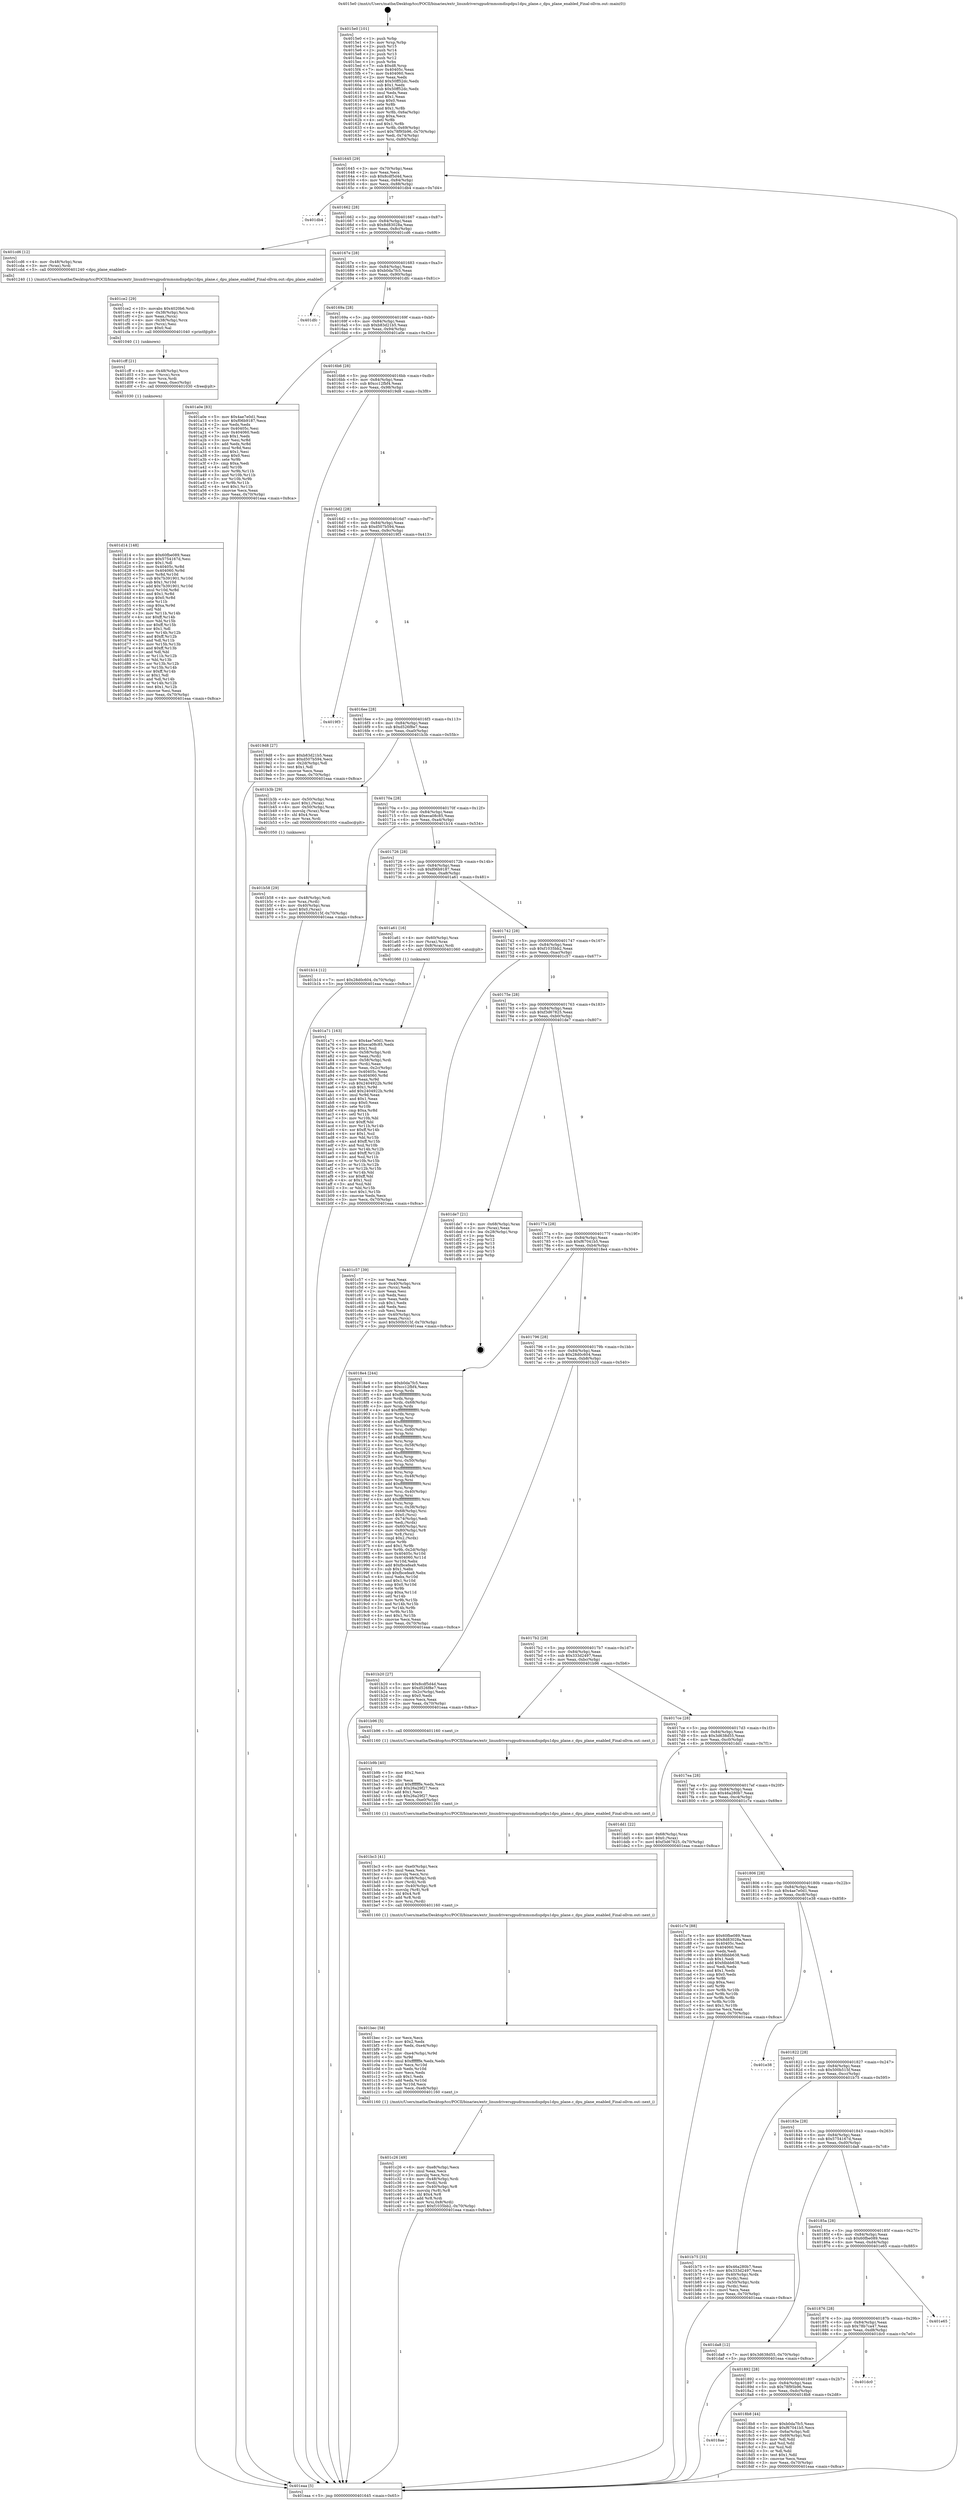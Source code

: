 digraph "0x4015e0" {
  label = "0x4015e0 (/mnt/c/Users/mathe/Desktop/tcc/POCII/binaries/extr_linuxdriversgpudrmmsmdispdpu1dpu_plane.c_dpu_plane_enabled_Final-ollvm.out::main(0))"
  labelloc = "t"
  node[shape=record]

  Entry [label="",width=0.3,height=0.3,shape=circle,fillcolor=black,style=filled]
  "0x401645" [label="{
     0x401645 [29]\l
     | [instrs]\l
     &nbsp;&nbsp;0x401645 \<+3\>: mov -0x70(%rbp),%eax\l
     &nbsp;&nbsp;0x401648 \<+2\>: mov %eax,%ecx\l
     &nbsp;&nbsp;0x40164a \<+6\>: sub $0x8cdf5d4d,%ecx\l
     &nbsp;&nbsp;0x401650 \<+6\>: mov %eax,-0x84(%rbp)\l
     &nbsp;&nbsp;0x401656 \<+6\>: mov %ecx,-0x88(%rbp)\l
     &nbsp;&nbsp;0x40165c \<+6\>: je 0000000000401db4 \<main+0x7d4\>\l
  }"]
  "0x401db4" [label="{
     0x401db4\l
  }", style=dashed]
  "0x401662" [label="{
     0x401662 [28]\l
     | [instrs]\l
     &nbsp;&nbsp;0x401662 \<+5\>: jmp 0000000000401667 \<main+0x87\>\l
     &nbsp;&nbsp;0x401667 \<+6\>: mov -0x84(%rbp),%eax\l
     &nbsp;&nbsp;0x40166d \<+5\>: sub $0x8d83028a,%eax\l
     &nbsp;&nbsp;0x401672 \<+6\>: mov %eax,-0x8c(%rbp)\l
     &nbsp;&nbsp;0x401678 \<+6\>: je 0000000000401cd6 \<main+0x6f6\>\l
  }"]
  Exit [label="",width=0.3,height=0.3,shape=circle,fillcolor=black,style=filled,peripheries=2]
  "0x401cd6" [label="{
     0x401cd6 [12]\l
     | [instrs]\l
     &nbsp;&nbsp;0x401cd6 \<+4\>: mov -0x48(%rbp),%rax\l
     &nbsp;&nbsp;0x401cda \<+3\>: mov (%rax),%rdi\l
     &nbsp;&nbsp;0x401cdd \<+5\>: call 0000000000401240 \<dpu_plane_enabled\>\l
     | [calls]\l
     &nbsp;&nbsp;0x401240 \{1\} (/mnt/c/Users/mathe/Desktop/tcc/POCII/binaries/extr_linuxdriversgpudrmmsmdispdpu1dpu_plane.c_dpu_plane_enabled_Final-ollvm.out::dpu_plane_enabled)\l
  }"]
  "0x40167e" [label="{
     0x40167e [28]\l
     | [instrs]\l
     &nbsp;&nbsp;0x40167e \<+5\>: jmp 0000000000401683 \<main+0xa3\>\l
     &nbsp;&nbsp;0x401683 \<+6\>: mov -0x84(%rbp),%eax\l
     &nbsp;&nbsp;0x401689 \<+5\>: sub $0xb0da7fc5,%eax\l
     &nbsp;&nbsp;0x40168e \<+6\>: mov %eax,-0x90(%rbp)\l
     &nbsp;&nbsp;0x401694 \<+6\>: je 0000000000401dfc \<main+0x81c\>\l
  }"]
  "0x401d14" [label="{
     0x401d14 [148]\l
     | [instrs]\l
     &nbsp;&nbsp;0x401d14 \<+5\>: mov $0x60fbe089,%eax\l
     &nbsp;&nbsp;0x401d19 \<+5\>: mov $0x5754167d,%esi\l
     &nbsp;&nbsp;0x401d1e \<+2\>: mov $0x1,%dl\l
     &nbsp;&nbsp;0x401d20 \<+8\>: mov 0x40405c,%r8d\l
     &nbsp;&nbsp;0x401d28 \<+8\>: mov 0x404060,%r9d\l
     &nbsp;&nbsp;0x401d30 \<+3\>: mov %r8d,%r10d\l
     &nbsp;&nbsp;0x401d33 \<+7\>: sub $0x7b391901,%r10d\l
     &nbsp;&nbsp;0x401d3a \<+4\>: sub $0x1,%r10d\l
     &nbsp;&nbsp;0x401d3e \<+7\>: add $0x7b391901,%r10d\l
     &nbsp;&nbsp;0x401d45 \<+4\>: imul %r10d,%r8d\l
     &nbsp;&nbsp;0x401d49 \<+4\>: and $0x1,%r8d\l
     &nbsp;&nbsp;0x401d4d \<+4\>: cmp $0x0,%r8d\l
     &nbsp;&nbsp;0x401d51 \<+4\>: sete %r11b\l
     &nbsp;&nbsp;0x401d55 \<+4\>: cmp $0xa,%r9d\l
     &nbsp;&nbsp;0x401d59 \<+3\>: setl %bl\l
     &nbsp;&nbsp;0x401d5c \<+3\>: mov %r11b,%r14b\l
     &nbsp;&nbsp;0x401d5f \<+4\>: xor $0xff,%r14b\l
     &nbsp;&nbsp;0x401d63 \<+3\>: mov %bl,%r15b\l
     &nbsp;&nbsp;0x401d66 \<+4\>: xor $0xff,%r15b\l
     &nbsp;&nbsp;0x401d6a \<+3\>: xor $0x1,%dl\l
     &nbsp;&nbsp;0x401d6d \<+3\>: mov %r14b,%r12b\l
     &nbsp;&nbsp;0x401d70 \<+4\>: and $0xff,%r12b\l
     &nbsp;&nbsp;0x401d74 \<+3\>: and %dl,%r11b\l
     &nbsp;&nbsp;0x401d77 \<+3\>: mov %r15b,%r13b\l
     &nbsp;&nbsp;0x401d7a \<+4\>: and $0xff,%r13b\l
     &nbsp;&nbsp;0x401d7e \<+2\>: and %dl,%bl\l
     &nbsp;&nbsp;0x401d80 \<+3\>: or %r11b,%r12b\l
     &nbsp;&nbsp;0x401d83 \<+3\>: or %bl,%r13b\l
     &nbsp;&nbsp;0x401d86 \<+3\>: xor %r13b,%r12b\l
     &nbsp;&nbsp;0x401d89 \<+3\>: or %r15b,%r14b\l
     &nbsp;&nbsp;0x401d8c \<+4\>: xor $0xff,%r14b\l
     &nbsp;&nbsp;0x401d90 \<+3\>: or $0x1,%dl\l
     &nbsp;&nbsp;0x401d93 \<+3\>: and %dl,%r14b\l
     &nbsp;&nbsp;0x401d96 \<+3\>: or %r14b,%r12b\l
     &nbsp;&nbsp;0x401d99 \<+4\>: test $0x1,%r12b\l
     &nbsp;&nbsp;0x401d9d \<+3\>: cmovne %esi,%eax\l
     &nbsp;&nbsp;0x401da0 \<+3\>: mov %eax,-0x70(%rbp)\l
     &nbsp;&nbsp;0x401da3 \<+5\>: jmp 0000000000401eaa \<main+0x8ca\>\l
  }"]
  "0x401dfc" [label="{
     0x401dfc\l
  }", style=dashed]
  "0x40169a" [label="{
     0x40169a [28]\l
     | [instrs]\l
     &nbsp;&nbsp;0x40169a \<+5\>: jmp 000000000040169f \<main+0xbf\>\l
     &nbsp;&nbsp;0x40169f \<+6\>: mov -0x84(%rbp),%eax\l
     &nbsp;&nbsp;0x4016a5 \<+5\>: sub $0xb83d21b5,%eax\l
     &nbsp;&nbsp;0x4016aa \<+6\>: mov %eax,-0x94(%rbp)\l
     &nbsp;&nbsp;0x4016b0 \<+6\>: je 0000000000401a0e \<main+0x42e\>\l
  }"]
  "0x401cff" [label="{
     0x401cff [21]\l
     | [instrs]\l
     &nbsp;&nbsp;0x401cff \<+4\>: mov -0x48(%rbp),%rcx\l
     &nbsp;&nbsp;0x401d03 \<+3\>: mov (%rcx),%rcx\l
     &nbsp;&nbsp;0x401d06 \<+3\>: mov %rcx,%rdi\l
     &nbsp;&nbsp;0x401d09 \<+6\>: mov %eax,-0xec(%rbp)\l
     &nbsp;&nbsp;0x401d0f \<+5\>: call 0000000000401030 \<free@plt\>\l
     | [calls]\l
     &nbsp;&nbsp;0x401030 \{1\} (unknown)\l
  }"]
  "0x401a0e" [label="{
     0x401a0e [83]\l
     | [instrs]\l
     &nbsp;&nbsp;0x401a0e \<+5\>: mov $0x4ae7e0d1,%eax\l
     &nbsp;&nbsp;0x401a13 \<+5\>: mov $0xf06b9187,%ecx\l
     &nbsp;&nbsp;0x401a18 \<+2\>: xor %edx,%edx\l
     &nbsp;&nbsp;0x401a1a \<+7\>: mov 0x40405c,%esi\l
     &nbsp;&nbsp;0x401a21 \<+7\>: mov 0x404060,%edi\l
     &nbsp;&nbsp;0x401a28 \<+3\>: sub $0x1,%edx\l
     &nbsp;&nbsp;0x401a2b \<+3\>: mov %esi,%r8d\l
     &nbsp;&nbsp;0x401a2e \<+3\>: add %edx,%r8d\l
     &nbsp;&nbsp;0x401a31 \<+4\>: imul %r8d,%esi\l
     &nbsp;&nbsp;0x401a35 \<+3\>: and $0x1,%esi\l
     &nbsp;&nbsp;0x401a38 \<+3\>: cmp $0x0,%esi\l
     &nbsp;&nbsp;0x401a3b \<+4\>: sete %r9b\l
     &nbsp;&nbsp;0x401a3f \<+3\>: cmp $0xa,%edi\l
     &nbsp;&nbsp;0x401a42 \<+4\>: setl %r10b\l
     &nbsp;&nbsp;0x401a46 \<+3\>: mov %r9b,%r11b\l
     &nbsp;&nbsp;0x401a49 \<+3\>: and %r10b,%r11b\l
     &nbsp;&nbsp;0x401a4c \<+3\>: xor %r10b,%r9b\l
     &nbsp;&nbsp;0x401a4f \<+3\>: or %r9b,%r11b\l
     &nbsp;&nbsp;0x401a52 \<+4\>: test $0x1,%r11b\l
     &nbsp;&nbsp;0x401a56 \<+3\>: cmovne %ecx,%eax\l
     &nbsp;&nbsp;0x401a59 \<+3\>: mov %eax,-0x70(%rbp)\l
     &nbsp;&nbsp;0x401a5c \<+5\>: jmp 0000000000401eaa \<main+0x8ca\>\l
  }"]
  "0x4016b6" [label="{
     0x4016b6 [28]\l
     | [instrs]\l
     &nbsp;&nbsp;0x4016b6 \<+5\>: jmp 00000000004016bb \<main+0xdb\>\l
     &nbsp;&nbsp;0x4016bb \<+6\>: mov -0x84(%rbp),%eax\l
     &nbsp;&nbsp;0x4016c1 \<+5\>: sub $0xcc12fbf4,%eax\l
     &nbsp;&nbsp;0x4016c6 \<+6\>: mov %eax,-0x98(%rbp)\l
     &nbsp;&nbsp;0x4016cc \<+6\>: je 00000000004019d8 \<main+0x3f8\>\l
  }"]
  "0x401ce2" [label="{
     0x401ce2 [29]\l
     | [instrs]\l
     &nbsp;&nbsp;0x401ce2 \<+10\>: movabs $0x4020b6,%rdi\l
     &nbsp;&nbsp;0x401cec \<+4\>: mov -0x38(%rbp),%rcx\l
     &nbsp;&nbsp;0x401cf0 \<+2\>: mov %eax,(%rcx)\l
     &nbsp;&nbsp;0x401cf2 \<+4\>: mov -0x38(%rbp),%rcx\l
     &nbsp;&nbsp;0x401cf6 \<+2\>: mov (%rcx),%esi\l
     &nbsp;&nbsp;0x401cf8 \<+2\>: mov $0x0,%al\l
     &nbsp;&nbsp;0x401cfa \<+5\>: call 0000000000401040 \<printf@plt\>\l
     | [calls]\l
     &nbsp;&nbsp;0x401040 \{1\} (unknown)\l
  }"]
  "0x4019d8" [label="{
     0x4019d8 [27]\l
     | [instrs]\l
     &nbsp;&nbsp;0x4019d8 \<+5\>: mov $0xb83d21b5,%eax\l
     &nbsp;&nbsp;0x4019dd \<+5\>: mov $0xd507b594,%ecx\l
     &nbsp;&nbsp;0x4019e2 \<+3\>: mov -0x2d(%rbp),%dl\l
     &nbsp;&nbsp;0x4019e5 \<+3\>: test $0x1,%dl\l
     &nbsp;&nbsp;0x4019e8 \<+3\>: cmovne %ecx,%eax\l
     &nbsp;&nbsp;0x4019eb \<+3\>: mov %eax,-0x70(%rbp)\l
     &nbsp;&nbsp;0x4019ee \<+5\>: jmp 0000000000401eaa \<main+0x8ca\>\l
  }"]
  "0x4016d2" [label="{
     0x4016d2 [28]\l
     | [instrs]\l
     &nbsp;&nbsp;0x4016d2 \<+5\>: jmp 00000000004016d7 \<main+0xf7\>\l
     &nbsp;&nbsp;0x4016d7 \<+6\>: mov -0x84(%rbp),%eax\l
     &nbsp;&nbsp;0x4016dd \<+5\>: sub $0xd507b594,%eax\l
     &nbsp;&nbsp;0x4016e2 \<+6\>: mov %eax,-0x9c(%rbp)\l
     &nbsp;&nbsp;0x4016e8 \<+6\>: je 00000000004019f3 \<main+0x413\>\l
  }"]
  "0x401c26" [label="{
     0x401c26 [49]\l
     | [instrs]\l
     &nbsp;&nbsp;0x401c26 \<+6\>: mov -0xe8(%rbp),%ecx\l
     &nbsp;&nbsp;0x401c2c \<+3\>: imul %eax,%ecx\l
     &nbsp;&nbsp;0x401c2f \<+3\>: movslq %ecx,%rsi\l
     &nbsp;&nbsp;0x401c32 \<+4\>: mov -0x48(%rbp),%rdi\l
     &nbsp;&nbsp;0x401c36 \<+3\>: mov (%rdi),%rdi\l
     &nbsp;&nbsp;0x401c39 \<+4\>: mov -0x40(%rbp),%r8\l
     &nbsp;&nbsp;0x401c3d \<+3\>: movslq (%r8),%r8\l
     &nbsp;&nbsp;0x401c40 \<+4\>: shl $0x4,%r8\l
     &nbsp;&nbsp;0x401c44 \<+3\>: add %r8,%rdi\l
     &nbsp;&nbsp;0x401c47 \<+4\>: mov %rsi,0x8(%rdi)\l
     &nbsp;&nbsp;0x401c4b \<+7\>: movl $0xf1035bb2,-0x70(%rbp)\l
     &nbsp;&nbsp;0x401c52 \<+5\>: jmp 0000000000401eaa \<main+0x8ca\>\l
  }"]
  "0x4019f3" [label="{
     0x4019f3\l
  }", style=dashed]
  "0x4016ee" [label="{
     0x4016ee [28]\l
     | [instrs]\l
     &nbsp;&nbsp;0x4016ee \<+5\>: jmp 00000000004016f3 \<main+0x113\>\l
     &nbsp;&nbsp;0x4016f3 \<+6\>: mov -0x84(%rbp),%eax\l
     &nbsp;&nbsp;0x4016f9 \<+5\>: sub $0xd526f8e7,%eax\l
     &nbsp;&nbsp;0x4016fe \<+6\>: mov %eax,-0xa0(%rbp)\l
     &nbsp;&nbsp;0x401704 \<+6\>: je 0000000000401b3b \<main+0x55b\>\l
  }"]
  "0x401bec" [label="{
     0x401bec [58]\l
     | [instrs]\l
     &nbsp;&nbsp;0x401bec \<+2\>: xor %ecx,%ecx\l
     &nbsp;&nbsp;0x401bee \<+5\>: mov $0x2,%edx\l
     &nbsp;&nbsp;0x401bf3 \<+6\>: mov %edx,-0xe4(%rbp)\l
     &nbsp;&nbsp;0x401bf9 \<+1\>: cltd\l
     &nbsp;&nbsp;0x401bfa \<+7\>: mov -0xe4(%rbp),%r9d\l
     &nbsp;&nbsp;0x401c01 \<+3\>: idiv %r9d\l
     &nbsp;&nbsp;0x401c04 \<+6\>: imul $0xfffffffe,%edx,%edx\l
     &nbsp;&nbsp;0x401c0a \<+3\>: mov %ecx,%r10d\l
     &nbsp;&nbsp;0x401c0d \<+3\>: sub %edx,%r10d\l
     &nbsp;&nbsp;0x401c10 \<+2\>: mov %ecx,%edx\l
     &nbsp;&nbsp;0x401c12 \<+3\>: sub $0x1,%edx\l
     &nbsp;&nbsp;0x401c15 \<+3\>: add %edx,%r10d\l
     &nbsp;&nbsp;0x401c18 \<+3\>: sub %r10d,%ecx\l
     &nbsp;&nbsp;0x401c1b \<+6\>: mov %ecx,-0xe8(%rbp)\l
     &nbsp;&nbsp;0x401c21 \<+5\>: call 0000000000401160 \<next_i\>\l
     | [calls]\l
     &nbsp;&nbsp;0x401160 \{1\} (/mnt/c/Users/mathe/Desktop/tcc/POCII/binaries/extr_linuxdriversgpudrmmsmdispdpu1dpu_plane.c_dpu_plane_enabled_Final-ollvm.out::next_i)\l
  }"]
  "0x401b3b" [label="{
     0x401b3b [29]\l
     | [instrs]\l
     &nbsp;&nbsp;0x401b3b \<+4\>: mov -0x50(%rbp),%rax\l
     &nbsp;&nbsp;0x401b3f \<+6\>: movl $0x1,(%rax)\l
     &nbsp;&nbsp;0x401b45 \<+4\>: mov -0x50(%rbp),%rax\l
     &nbsp;&nbsp;0x401b49 \<+3\>: movslq (%rax),%rax\l
     &nbsp;&nbsp;0x401b4c \<+4\>: shl $0x4,%rax\l
     &nbsp;&nbsp;0x401b50 \<+3\>: mov %rax,%rdi\l
     &nbsp;&nbsp;0x401b53 \<+5\>: call 0000000000401050 \<malloc@plt\>\l
     | [calls]\l
     &nbsp;&nbsp;0x401050 \{1\} (unknown)\l
  }"]
  "0x40170a" [label="{
     0x40170a [28]\l
     | [instrs]\l
     &nbsp;&nbsp;0x40170a \<+5\>: jmp 000000000040170f \<main+0x12f\>\l
     &nbsp;&nbsp;0x40170f \<+6\>: mov -0x84(%rbp),%eax\l
     &nbsp;&nbsp;0x401715 \<+5\>: sub $0xeca08c85,%eax\l
     &nbsp;&nbsp;0x40171a \<+6\>: mov %eax,-0xa4(%rbp)\l
     &nbsp;&nbsp;0x401720 \<+6\>: je 0000000000401b14 \<main+0x534\>\l
  }"]
  "0x401bc3" [label="{
     0x401bc3 [41]\l
     | [instrs]\l
     &nbsp;&nbsp;0x401bc3 \<+6\>: mov -0xe0(%rbp),%ecx\l
     &nbsp;&nbsp;0x401bc9 \<+3\>: imul %eax,%ecx\l
     &nbsp;&nbsp;0x401bcc \<+3\>: movslq %ecx,%rsi\l
     &nbsp;&nbsp;0x401bcf \<+4\>: mov -0x48(%rbp),%rdi\l
     &nbsp;&nbsp;0x401bd3 \<+3\>: mov (%rdi),%rdi\l
     &nbsp;&nbsp;0x401bd6 \<+4\>: mov -0x40(%rbp),%r8\l
     &nbsp;&nbsp;0x401bda \<+3\>: movslq (%r8),%r8\l
     &nbsp;&nbsp;0x401bdd \<+4\>: shl $0x4,%r8\l
     &nbsp;&nbsp;0x401be1 \<+3\>: add %r8,%rdi\l
     &nbsp;&nbsp;0x401be4 \<+3\>: mov %rsi,(%rdi)\l
     &nbsp;&nbsp;0x401be7 \<+5\>: call 0000000000401160 \<next_i\>\l
     | [calls]\l
     &nbsp;&nbsp;0x401160 \{1\} (/mnt/c/Users/mathe/Desktop/tcc/POCII/binaries/extr_linuxdriversgpudrmmsmdispdpu1dpu_plane.c_dpu_plane_enabled_Final-ollvm.out::next_i)\l
  }"]
  "0x401b14" [label="{
     0x401b14 [12]\l
     | [instrs]\l
     &nbsp;&nbsp;0x401b14 \<+7\>: movl $0x28d0c604,-0x70(%rbp)\l
     &nbsp;&nbsp;0x401b1b \<+5\>: jmp 0000000000401eaa \<main+0x8ca\>\l
  }"]
  "0x401726" [label="{
     0x401726 [28]\l
     | [instrs]\l
     &nbsp;&nbsp;0x401726 \<+5\>: jmp 000000000040172b \<main+0x14b\>\l
     &nbsp;&nbsp;0x40172b \<+6\>: mov -0x84(%rbp),%eax\l
     &nbsp;&nbsp;0x401731 \<+5\>: sub $0xf06b9187,%eax\l
     &nbsp;&nbsp;0x401736 \<+6\>: mov %eax,-0xa8(%rbp)\l
     &nbsp;&nbsp;0x40173c \<+6\>: je 0000000000401a61 \<main+0x481\>\l
  }"]
  "0x401b9b" [label="{
     0x401b9b [40]\l
     | [instrs]\l
     &nbsp;&nbsp;0x401b9b \<+5\>: mov $0x2,%ecx\l
     &nbsp;&nbsp;0x401ba0 \<+1\>: cltd\l
     &nbsp;&nbsp;0x401ba1 \<+2\>: idiv %ecx\l
     &nbsp;&nbsp;0x401ba3 \<+6\>: imul $0xfffffffe,%edx,%ecx\l
     &nbsp;&nbsp;0x401ba9 \<+6\>: add $0x26a29f27,%ecx\l
     &nbsp;&nbsp;0x401baf \<+3\>: add $0x1,%ecx\l
     &nbsp;&nbsp;0x401bb2 \<+6\>: sub $0x26a29f27,%ecx\l
     &nbsp;&nbsp;0x401bb8 \<+6\>: mov %ecx,-0xe0(%rbp)\l
     &nbsp;&nbsp;0x401bbe \<+5\>: call 0000000000401160 \<next_i\>\l
     | [calls]\l
     &nbsp;&nbsp;0x401160 \{1\} (/mnt/c/Users/mathe/Desktop/tcc/POCII/binaries/extr_linuxdriversgpudrmmsmdispdpu1dpu_plane.c_dpu_plane_enabled_Final-ollvm.out::next_i)\l
  }"]
  "0x401a61" [label="{
     0x401a61 [16]\l
     | [instrs]\l
     &nbsp;&nbsp;0x401a61 \<+4\>: mov -0x60(%rbp),%rax\l
     &nbsp;&nbsp;0x401a65 \<+3\>: mov (%rax),%rax\l
     &nbsp;&nbsp;0x401a68 \<+4\>: mov 0x8(%rax),%rdi\l
     &nbsp;&nbsp;0x401a6c \<+5\>: call 0000000000401060 \<atoi@plt\>\l
     | [calls]\l
     &nbsp;&nbsp;0x401060 \{1\} (unknown)\l
  }"]
  "0x401742" [label="{
     0x401742 [28]\l
     | [instrs]\l
     &nbsp;&nbsp;0x401742 \<+5\>: jmp 0000000000401747 \<main+0x167\>\l
     &nbsp;&nbsp;0x401747 \<+6\>: mov -0x84(%rbp),%eax\l
     &nbsp;&nbsp;0x40174d \<+5\>: sub $0xf1035bb2,%eax\l
     &nbsp;&nbsp;0x401752 \<+6\>: mov %eax,-0xac(%rbp)\l
     &nbsp;&nbsp;0x401758 \<+6\>: je 0000000000401c57 \<main+0x677\>\l
  }"]
  "0x401b58" [label="{
     0x401b58 [29]\l
     | [instrs]\l
     &nbsp;&nbsp;0x401b58 \<+4\>: mov -0x48(%rbp),%rdi\l
     &nbsp;&nbsp;0x401b5c \<+3\>: mov %rax,(%rdi)\l
     &nbsp;&nbsp;0x401b5f \<+4\>: mov -0x40(%rbp),%rax\l
     &nbsp;&nbsp;0x401b63 \<+6\>: movl $0x0,(%rax)\l
     &nbsp;&nbsp;0x401b69 \<+7\>: movl $0x500b515f,-0x70(%rbp)\l
     &nbsp;&nbsp;0x401b70 \<+5\>: jmp 0000000000401eaa \<main+0x8ca\>\l
  }"]
  "0x401c57" [label="{
     0x401c57 [39]\l
     | [instrs]\l
     &nbsp;&nbsp;0x401c57 \<+2\>: xor %eax,%eax\l
     &nbsp;&nbsp;0x401c59 \<+4\>: mov -0x40(%rbp),%rcx\l
     &nbsp;&nbsp;0x401c5d \<+2\>: mov (%rcx),%edx\l
     &nbsp;&nbsp;0x401c5f \<+2\>: mov %eax,%esi\l
     &nbsp;&nbsp;0x401c61 \<+2\>: sub %edx,%esi\l
     &nbsp;&nbsp;0x401c63 \<+2\>: mov %eax,%edx\l
     &nbsp;&nbsp;0x401c65 \<+3\>: sub $0x1,%edx\l
     &nbsp;&nbsp;0x401c68 \<+2\>: add %edx,%esi\l
     &nbsp;&nbsp;0x401c6a \<+2\>: sub %esi,%eax\l
     &nbsp;&nbsp;0x401c6c \<+4\>: mov -0x40(%rbp),%rcx\l
     &nbsp;&nbsp;0x401c70 \<+2\>: mov %eax,(%rcx)\l
     &nbsp;&nbsp;0x401c72 \<+7\>: movl $0x500b515f,-0x70(%rbp)\l
     &nbsp;&nbsp;0x401c79 \<+5\>: jmp 0000000000401eaa \<main+0x8ca\>\l
  }"]
  "0x40175e" [label="{
     0x40175e [28]\l
     | [instrs]\l
     &nbsp;&nbsp;0x40175e \<+5\>: jmp 0000000000401763 \<main+0x183\>\l
     &nbsp;&nbsp;0x401763 \<+6\>: mov -0x84(%rbp),%eax\l
     &nbsp;&nbsp;0x401769 \<+5\>: sub $0xf3d67825,%eax\l
     &nbsp;&nbsp;0x40176e \<+6\>: mov %eax,-0xb0(%rbp)\l
     &nbsp;&nbsp;0x401774 \<+6\>: je 0000000000401de7 \<main+0x807\>\l
  }"]
  "0x401a71" [label="{
     0x401a71 [163]\l
     | [instrs]\l
     &nbsp;&nbsp;0x401a71 \<+5\>: mov $0x4ae7e0d1,%ecx\l
     &nbsp;&nbsp;0x401a76 \<+5\>: mov $0xeca08c85,%edx\l
     &nbsp;&nbsp;0x401a7b \<+3\>: mov $0x1,%sil\l
     &nbsp;&nbsp;0x401a7e \<+4\>: mov -0x58(%rbp),%rdi\l
     &nbsp;&nbsp;0x401a82 \<+2\>: mov %eax,(%rdi)\l
     &nbsp;&nbsp;0x401a84 \<+4\>: mov -0x58(%rbp),%rdi\l
     &nbsp;&nbsp;0x401a88 \<+2\>: mov (%rdi),%eax\l
     &nbsp;&nbsp;0x401a8a \<+3\>: mov %eax,-0x2c(%rbp)\l
     &nbsp;&nbsp;0x401a8d \<+7\>: mov 0x40405c,%eax\l
     &nbsp;&nbsp;0x401a94 \<+8\>: mov 0x404060,%r8d\l
     &nbsp;&nbsp;0x401a9c \<+3\>: mov %eax,%r9d\l
     &nbsp;&nbsp;0x401a9f \<+7\>: sub $0x2404922b,%r9d\l
     &nbsp;&nbsp;0x401aa6 \<+4\>: sub $0x1,%r9d\l
     &nbsp;&nbsp;0x401aaa \<+7\>: add $0x2404922b,%r9d\l
     &nbsp;&nbsp;0x401ab1 \<+4\>: imul %r9d,%eax\l
     &nbsp;&nbsp;0x401ab5 \<+3\>: and $0x1,%eax\l
     &nbsp;&nbsp;0x401ab8 \<+3\>: cmp $0x0,%eax\l
     &nbsp;&nbsp;0x401abb \<+4\>: sete %r10b\l
     &nbsp;&nbsp;0x401abf \<+4\>: cmp $0xa,%r8d\l
     &nbsp;&nbsp;0x401ac3 \<+4\>: setl %r11b\l
     &nbsp;&nbsp;0x401ac7 \<+3\>: mov %r10b,%bl\l
     &nbsp;&nbsp;0x401aca \<+3\>: xor $0xff,%bl\l
     &nbsp;&nbsp;0x401acd \<+3\>: mov %r11b,%r14b\l
     &nbsp;&nbsp;0x401ad0 \<+4\>: xor $0xff,%r14b\l
     &nbsp;&nbsp;0x401ad4 \<+4\>: xor $0x1,%sil\l
     &nbsp;&nbsp;0x401ad8 \<+3\>: mov %bl,%r15b\l
     &nbsp;&nbsp;0x401adb \<+4\>: and $0xff,%r15b\l
     &nbsp;&nbsp;0x401adf \<+3\>: and %sil,%r10b\l
     &nbsp;&nbsp;0x401ae2 \<+3\>: mov %r14b,%r12b\l
     &nbsp;&nbsp;0x401ae5 \<+4\>: and $0xff,%r12b\l
     &nbsp;&nbsp;0x401ae9 \<+3\>: and %sil,%r11b\l
     &nbsp;&nbsp;0x401aec \<+3\>: or %r10b,%r15b\l
     &nbsp;&nbsp;0x401aef \<+3\>: or %r11b,%r12b\l
     &nbsp;&nbsp;0x401af2 \<+3\>: xor %r12b,%r15b\l
     &nbsp;&nbsp;0x401af5 \<+3\>: or %r14b,%bl\l
     &nbsp;&nbsp;0x401af8 \<+3\>: xor $0xff,%bl\l
     &nbsp;&nbsp;0x401afb \<+4\>: or $0x1,%sil\l
     &nbsp;&nbsp;0x401aff \<+3\>: and %sil,%bl\l
     &nbsp;&nbsp;0x401b02 \<+3\>: or %bl,%r15b\l
     &nbsp;&nbsp;0x401b05 \<+4\>: test $0x1,%r15b\l
     &nbsp;&nbsp;0x401b09 \<+3\>: cmovne %edx,%ecx\l
     &nbsp;&nbsp;0x401b0c \<+3\>: mov %ecx,-0x70(%rbp)\l
     &nbsp;&nbsp;0x401b0f \<+5\>: jmp 0000000000401eaa \<main+0x8ca\>\l
  }"]
  "0x401de7" [label="{
     0x401de7 [21]\l
     | [instrs]\l
     &nbsp;&nbsp;0x401de7 \<+4\>: mov -0x68(%rbp),%rax\l
     &nbsp;&nbsp;0x401deb \<+2\>: mov (%rax),%eax\l
     &nbsp;&nbsp;0x401ded \<+4\>: lea -0x28(%rbp),%rsp\l
     &nbsp;&nbsp;0x401df1 \<+1\>: pop %rbx\l
     &nbsp;&nbsp;0x401df2 \<+2\>: pop %r12\l
     &nbsp;&nbsp;0x401df4 \<+2\>: pop %r13\l
     &nbsp;&nbsp;0x401df6 \<+2\>: pop %r14\l
     &nbsp;&nbsp;0x401df8 \<+2\>: pop %r15\l
     &nbsp;&nbsp;0x401dfa \<+1\>: pop %rbp\l
     &nbsp;&nbsp;0x401dfb \<+1\>: ret\l
  }"]
  "0x40177a" [label="{
     0x40177a [28]\l
     | [instrs]\l
     &nbsp;&nbsp;0x40177a \<+5\>: jmp 000000000040177f \<main+0x19f\>\l
     &nbsp;&nbsp;0x40177f \<+6\>: mov -0x84(%rbp),%eax\l
     &nbsp;&nbsp;0x401785 \<+5\>: sub $0xf67041b5,%eax\l
     &nbsp;&nbsp;0x40178a \<+6\>: mov %eax,-0xb4(%rbp)\l
     &nbsp;&nbsp;0x401790 \<+6\>: je 00000000004018e4 \<main+0x304\>\l
  }"]
  "0x4015e0" [label="{
     0x4015e0 [101]\l
     | [instrs]\l
     &nbsp;&nbsp;0x4015e0 \<+1\>: push %rbp\l
     &nbsp;&nbsp;0x4015e1 \<+3\>: mov %rsp,%rbp\l
     &nbsp;&nbsp;0x4015e4 \<+2\>: push %r15\l
     &nbsp;&nbsp;0x4015e6 \<+2\>: push %r14\l
     &nbsp;&nbsp;0x4015e8 \<+2\>: push %r13\l
     &nbsp;&nbsp;0x4015ea \<+2\>: push %r12\l
     &nbsp;&nbsp;0x4015ec \<+1\>: push %rbx\l
     &nbsp;&nbsp;0x4015ed \<+7\>: sub $0xd8,%rsp\l
     &nbsp;&nbsp;0x4015f4 \<+7\>: mov 0x40405c,%eax\l
     &nbsp;&nbsp;0x4015fb \<+7\>: mov 0x404060,%ecx\l
     &nbsp;&nbsp;0x401602 \<+2\>: mov %eax,%edx\l
     &nbsp;&nbsp;0x401604 \<+6\>: add $0x50ff52dc,%edx\l
     &nbsp;&nbsp;0x40160a \<+3\>: sub $0x1,%edx\l
     &nbsp;&nbsp;0x40160d \<+6\>: sub $0x50ff52dc,%edx\l
     &nbsp;&nbsp;0x401613 \<+3\>: imul %edx,%eax\l
     &nbsp;&nbsp;0x401616 \<+3\>: and $0x1,%eax\l
     &nbsp;&nbsp;0x401619 \<+3\>: cmp $0x0,%eax\l
     &nbsp;&nbsp;0x40161c \<+4\>: sete %r8b\l
     &nbsp;&nbsp;0x401620 \<+4\>: and $0x1,%r8b\l
     &nbsp;&nbsp;0x401624 \<+4\>: mov %r8b,-0x6a(%rbp)\l
     &nbsp;&nbsp;0x401628 \<+3\>: cmp $0xa,%ecx\l
     &nbsp;&nbsp;0x40162b \<+4\>: setl %r8b\l
     &nbsp;&nbsp;0x40162f \<+4\>: and $0x1,%r8b\l
     &nbsp;&nbsp;0x401633 \<+4\>: mov %r8b,-0x69(%rbp)\l
     &nbsp;&nbsp;0x401637 \<+7\>: movl $0x78f95b96,-0x70(%rbp)\l
     &nbsp;&nbsp;0x40163e \<+3\>: mov %edi,-0x74(%rbp)\l
     &nbsp;&nbsp;0x401641 \<+4\>: mov %rsi,-0x80(%rbp)\l
  }"]
  "0x4018e4" [label="{
     0x4018e4 [244]\l
     | [instrs]\l
     &nbsp;&nbsp;0x4018e4 \<+5\>: mov $0xb0da7fc5,%eax\l
     &nbsp;&nbsp;0x4018e9 \<+5\>: mov $0xcc12fbf4,%ecx\l
     &nbsp;&nbsp;0x4018ee \<+3\>: mov %rsp,%rdx\l
     &nbsp;&nbsp;0x4018f1 \<+4\>: add $0xfffffffffffffff0,%rdx\l
     &nbsp;&nbsp;0x4018f5 \<+3\>: mov %rdx,%rsp\l
     &nbsp;&nbsp;0x4018f8 \<+4\>: mov %rdx,-0x68(%rbp)\l
     &nbsp;&nbsp;0x4018fc \<+3\>: mov %rsp,%rdx\l
     &nbsp;&nbsp;0x4018ff \<+4\>: add $0xfffffffffffffff0,%rdx\l
     &nbsp;&nbsp;0x401903 \<+3\>: mov %rdx,%rsp\l
     &nbsp;&nbsp;0x401906 \<+3\>: mov %rsp,%rsi\l
     &nbsp;&nbsp;0x401909 \<+4\>: add $0xfffffffffffffff0,%rsi\l
     &nbsp;&nbsp;0x40190d \<+3\>: mov %rsi,%rsp\l
     &nbsp;&nbsp;0x401910 \<+4\>: mov %rsi,-0x60(%rbp)\l
     &nbsp;&nbsp;0x401914 \<+3\>: mov %rsp,%rsi\l
     &nbsp;&nbsp;0x401917 \<+4\>: add $0xfffffffffffffff0,%rsi\l
     &nbsp;&nbsp;0x40191b \<+3\>: mov %rsi,%rsp\l
     &nbsp;&nbsp;0x40191e \<+4\>: mov %rsi,-0x58(%rbp)\l
     &nbsp;&nbsp;0x401922 \<+3\>: mov %rsp,%rsi\l
     &nbsp;&nbsp;0x401925 \<+4\>: add $0xfffffffffffffff0,%rsi\l
     &nbsp;&nbsp;0x401929 \<+3\>: mov %rsi,%rsp\l
     &nbsp;&nbsp;0x40192c \<+4\>: mov %rsi,-0x50(%rbp)\l
     &nbsp;&nbsp;0x401930 \<+3\>: mov %rsp,%rsi\l
     &nbsp;&nbsp;0x401933 \<+4\>: add $0xfffffffffffffff0,%rsi\l
     &nbsp;&nbsp;0x401937 \<+3\>: mov %rsi,%rsp\l
     &nbsp;&nbsp;0x40193a \<+4\>: mov %rsi,-0x48(%rbp)\l
     &nbsp;&nbsp;0x40193e \<+3\>: mov %rsp,%rsi\l
     &nbsp;&nbsp;0x401941 \<+4\>: add $0xfffffffffffffff0,%rsi\l
     &nbsp;&nbsp;0x401945 \<+3\>: mov %rsi,%rsp\l
     &nbsp;&nbsp;0x401948 \<+4\>: mov %rsi,-0x40(%rbp)\l
     &nbsp;&nbsp;0x40194c \<+3\>: mov %rsp,%rsi\l
     &nbsp;&nbsp;0x40194f \<+4\>: add $0xfffffffffffffff0,%rsi\l
     &nbsp;&nbsp;0x401953 \<+3\>: mov %rsi,%rsp\l
     &nbsp;&nbsp;0x401956 \<+4\>: mov %rsi,-0x38(%rbp)\l
     &nbsp;&nbsp;0x40195a \<+4\>: mov -0x68(%rbp),%rsi\l
     &nbsp;&nbsp;0x40195e \<+6\>: movl $0x0,(%rsi)\l
     &nbsp;&nbsp;0x401964 \<+3\>: mov -0x74(%rbp),%edi\l
     &nbsp;&nbsp;0x401967 \<+2\>: mov %edi,(%rdx)\l
     &nbsp;&nbsp;0x401969 \<+4\>: mov -0x60(%rbp),%rsi\l
     &nbsp;&nbsp;0x40196d \<+4\>: mov -0x80(%rbp),%r8\l
     &nbsp;&nbsp;0x401971 \<+3\>: mov %r8,(%rsi)\l
     &nbsp;&nbsp;0x401974 \<+3\>: cmpl $0x2,(%rdx)\l
     &nbsp;&nbsp;0x401977 \<+4\>: setne %r9b\l
     &nbsp;&nbsp;0x40197b \<+4\>: and $0x1,%r9b\l
     &nbsp;&nbsp;0x40197f \<+4\>: mov %r9b,-0x2d(%rbp)\l
     &nbsp;&nbsp;0x401983 \<+8\>: mov 0x40405c,%r10d\l
     &nbsp;&nbsp;0x40198b \<+8\>: mov 0x404060,%r11d\l
     &nbsp;&nbsp;0x401993 \<+3\>: mov %r10d,%ebx\l
     &nbsp;&nbsp;0x401996 \<+6\>: add $0xfbcefea9,%ebx\l
     &nbsp;&nbsp;0x40199c \<+3\>: sub $0x1,%ebx\l
     &nbsp;&nbsp;0x40199f \<+6\>: sub $0xfbcefea9,%ebx\l
     &nbsp;&nbsp;0x4019a5 \<+4\>: imul %ebx,%r10d\l
     &nbsp;&nbsp;0x4019a9 \<+4\>: and $0x1,%r10d\l
     &nbsp;&nbsp;0x4019ad \<+4\>: cmp $0x0,%r10d\l
     &nbsp;&nbsp;0x4019b1 \<+4\>: sete %r9b\l
     &nbsp;&nbsp;0x4019b5 \<+4\>: cmp $0xa,%r11d\l
     &nbsp;&nbsp;0x4019b9 \<+4\>: setl %r14b\l
     &nbsp;&nbsp;0x4019bd \<+3\>: mov %r9b,%r15b\l
     &nbsp;&nbsp;0x4019c0 \<+3\>: and %r14b,%r15b\l
     &nbsp;&nbsp;0x4019c3 \<+3\>: xor %r14b,%r9b\l
     &nbsp;&nbsp;0x4019c6 \<+3\>: or %r9b,%r15b\l
     &nbsp;&nbsp;0x4019c9 \<+4\>: test $0x1,%r15b\l
     &nbsp;&nbsp;0x4019cd \<+3\>: cmovne %ecx,%eax\l
     &nbsp;&nbsp;0x4019d0 \<+3\>: mov %eax,-0x70(%rbp)\l
     &nbsp;&nbsp;0x4019d3 \<+5\>: jmp 0000000000401eaa \<main+0x8ca\>\l
  }"]
  "0x401796" [label="{
     0x401796 [28]\l
     | [instrs]\l
     &nbsp;&nbsp;0x401796 \<+5\>: jmp 000000000040179b \<main+0x1bb\>\l
     &nbsp;&nbsp;0x40179b \<+6\>: mov -0x84(%rbp),%eax\l
     &nbsp;&nbsp;0x4017a1 \<+5\>: sub $0x28d0c604,%eax\l
     &nbsp;&nbsp;0x4017a6 \<+6\>: mov %eax,-0xb8(%rbp)\l
     &nbsp;&nbsp;0x4017ac \<+6\>: je 0000000000401b20 \<main+0x540\>\l
  }"]
  "0x401eaa" [label="{
     0x401eaa [5]\l
     | [instrs]\l
     &nbsp;&nbsp;0x401eaa \<+5\>: jmp 0000000000401645 \<main+0x65\>\l
  }"]
  "0x401b20" [label="{
     0x401b20 [27]\l
     | [instrs]\l
     &nbsp;&nbsp;0x401b20 \<+5\>: mov $0x8cdf5d4d,%eax\l
     &nbsp;&nbsp;0x401b25 \<+5\>: mov $0xd526f8e7,%ecx\l
     &nbsp;&nbsp;0x401b2a \<+3\>: mov -0x2c(%rbp),%edx\l
     &nbsp;&nbsp;0x401b2d \<+3\>: cmp $0x0,%edx\l
     &nbsp;&nbsp;0x401b30 \<+3\>: cmove %ecx,%eax\l
     &nbsp;&nbsp;0x401b33 \<+3\>: mov %eax,-0x70(%rbp)\l
     &nbsp;&nbsp;0x401b36 \<+5\>: jmp 0000000000401eaa \<main+0x8ca\>\l
  }"]
  "0x4017b2" [label="{
     0x4017b2 [28]\l
     | [instrs]\l
     &nbsp;&nbsp;0x4017b2 \<+5\>: jmp 00000000004017b7 \<main+0x1d7\>\l
     &nbsp;&nbsp;0x4017b7 \<+6\>: mov -0x84(%rbp),%eax\l
     &nbsp;&nbsp;0x4017bd \<+5\>: sub $0x333d2497,%eax\l
     &nbsp;&nbsp;0x4017c2 \<+6\>: mov %eax,-0xbc(%rbp)\l
     &nbsp;&nbsp;0x4017c8 \<+6\>: je 0000000000401b96 \<main+0x5b6\>\l
  }"]
  "0x4018ae" [label="{
     0x4018ae\l
  }", style=dashed]
  "0x401b96" [label="{
     0x401b96 [5]\l
     | [instrs]\l
     &nbsp;&nbsp;0x401b96 \<+5\>: call 0000000000401160 \<next_i\>\l
     | [calls]\l
     &nbsp;&nbsp;0x401160 \{1\} (/mnt/c/Users/mathe/Desktop/tcc/POCII/binaries/extr_linuxdriversgpudrmmsmdispdpu1dpu_plane.c_dpu_plane_enabled_Final-ollvm.out::next_i)\l
  }"]
  "0x4017ce" [label="{
     0x4017ce [28]\l
     | [instrs]\l
     &nbsp;&nbsp;0x4017ce \<+5\>: jmp 00000000004017d3 \<main+0x1f3\>\l
     &nbsp;&nbsp;0x4017d3 \<+6\>: mov -0x84(%rbp),%eax\l
     &nbsp;&nbsp;0x4017d9 \<+5\>: sub $0x3d638d55,%eax\l
     &nbsp;&nbsp;0x4017de \<+6\>: mov %eax,-0xc0(%rbp)\l
     &nbsp;&nbsp;0x4017e4 \<+6\>: je 0000000000401dd1 \<main+0x7f1\>\l
  }"]
  "0x4018b8" [label="{
     0x4018b8 [44]\l
     | [instrs]\l
     &nbsp;&nbsp;0x4018b8 \<+5\>: mov $0xb0da7fc5,%eax\l
     &nbsp;&nbsp;0x4018bd \<+5\>: mov $0xf67041b5,%ecx\l
     &nbsp;&nbsp;0x4018c2 \<+3\>: mov -0x6a(%rbp),%dl\l
     &nbsp;&nbsp;0x4018c5 \<+4\>: mov -0x69(%rbp),%sil\l
     &nbsp;&nbsp;0x4018c9 \<+3\>: mov %dl,%dil\l
     &nbsp;&nbsp;0x4018cc \<+3\>: and %sil,%dil\l
     &nbsp;&nbsp;0x4018cf \<+3\>: xor %sil,%dl\l
     &nbsp;&nbsp;0x4018d2 \<+3\>: or %dl,%dil\l
     &nbsp;&nbsp;0x4018d5 \<+4\>: test $0x1,%dil\l
     &nbsp;&nbsp;0x4018d9 \<+3\>: cmovne %ecx,%eax\l
     &nbsp;&nbsp;0x4018dc \<+3\>: mov %eax,-0x70(%rbp)\l
     &nbsp;&nbsp;0x4018df \<+5\>: jmp 0000000000401eaa \<main+0x8ca\>\l
  }"]
  "0x401dd1" [label="{
     0x401dd1 [22]\l
     | [instrs]\l
     &nbsp;&nbsp;0x401dd1 \<+4\>: mov -0x68(%rbp),%rax\l
     &nbsp;&nbsp;0x401dd5 \<+6\>: movl $0x0,(%rax)\l
     &nbsp;&nbsp;0x401ddb \<+7\>: movl $0xf3d67825,-0x70(%rbp)\l
     &nbsp;&nbsp;0x401de2 \<+5\>: jmp 0000000000401eaa \<main+0x8ca\>\l
  }"]
  "0x4017ea" [label="{
     0x4017ea [28]\l
     | [instrs]\l
     &nbsp;&nbsp;0x4017ea \<+5\>: jmp 00000000004017ef \<main+0x20f\>\l
     &nbsp;&nbsp;0x4017ef \<+6\>: mov -0x84(%rbp),%eax\l
     &nbsp;&nbsp;0x4017f5 \<+5\>: sub $0x46a280b7,%eax\l
     &nbsp;&nbsp;0x4017fa \<+6\>: mov %eax,-0xc4(%rbp)\l
     &nbsp;&nbsp;0x401800 \<+6\>: je 0000000000401c7e \<main+0x69e\>\l
  }"]
  "0x401892" [label="{
     0x401892 [28]\l
     | [instrs]\l
     &nbsp;&nbsp;0x401892 \<+5\>: jmp 0000000000401897 \<main+0x2b7\>\l
     &nbsp;&nbsp;0x401897 \<+6\>: mov -0x84(%rbp),%eax\l
     &nbsp;&nbsp;0x40189d \<+5\>: sub $0x78f95b96,%eax\l
     &nbsp;&nbsp;0x4018a2 \<+6\>: mov %eax,-0xdc(%rbp)\l
     &nbsp;&nbsp;0x4018a8 \<+6\>: je 00000000004018b8 \<main+0x2d8\>\l
  }"]
  "0x401c7e" [label="{
     0x401c7e [88]\l
     | [instrs]\l
     &nbsp;&nbsp;0x401c7e \<+5\>: mov $0x60fbe089,%eax\l
     &nbsp;&nbsp;0x401c83 \<+5\>: mov $0x8d83028a,%ecx\l
     &nbsp;&nbsp;0x401c88 \<+7\>: mov 0x40405c,%edx\l
     &nbsp;&nbsp;0x401c8f \<+7\>: mov 0x404060,%esi\l
     &nbsp;&nbsp;0x401c96 \<+2\>: mov %edx,%edi\l
     &nbsp;&nbsp;0x401c98 \<+6\>: sub $0xfdbbb638,%edi\l
     &nbsp;&nbsp;0x401c9e \<+3\>: sub $0x1,%edi\l
     &nbsp;&nbsp;0x401ca1 \<+6\>: add $0xfdbbb638,%edi\l
     &nbsp;&nbsp;0x401ca7 \<+3\>: imul %edi,%edx\l
     &nbsp;&nbsp;0x401caa \<+3\>: and $0x1,%edx\l
     &nbsp;&nbsp;0x401cad \<+3\>: cmp $0x0,%edx\l
     &nbsp;&nbsp;0x401cb0 \<+4\>: sete %r8b\l
     &nbsp;&nbsp;0x401cb4 \<+3\>: cmp $0xa,%esi\l
     &nbsp;&nbsp;0x401cb7 \<+4\>: setl %r9b\l
     &nbsp;&nbsp;0x401cbb \<+3\>: mov %r8b,%r10b\l
     &nbsp;&nbsp;0x401cbe \<+3\>: and %r9b,%r10b\l
     &nbsp;&nbsp;0x401cc1 \<+3\>: xor %r9b,%r8b\l
     &nbsp;&nbsp;0x401cc4 \<+3\>: or %r8b,%r10b\l
     &nbsp;&nbsp;0x401cc7 \<+4\>: test $0x1,%r10b\l
     &nbsp;&nbsp;0x401ccb \<+3\>: cmovne %ecx,%eax\l
     &nbsp;&nbsp;0x401cce \<+3\>: mov %eax,-0x70(%rbp)\l
     &nbsp;&nbsp;0x401cd1 \<+5\>: jmp 0000000000401eaa \<main+0x8ca\>\l
  }"]
  "0x401806" [label="{
     0x401806 [28]\l
     | [instrs]\l
     &nbsp;&nbsp;0x401806 \<+5\>: jmp 000000000040180b \<main+0x22b\>\l
     &nbsp;&nbsp;0x40180b \<+6\>: mov -0x84(%rbp),%eax\l
     &nbsp;&nbsp;0x401811 \<+5\>: sub $0x4ae7e0d1,%eax\l
     &nbsp;&nbsp;0x401816 \<+6\>: mov %eax,-0xc8(%rbp)\l
     &nbsp;&nbsp;0x40181c \<+6\>: je 0000000000401e38 \<main+0x858\>\l
  }"]
  "0x401dc0" [label="{
     0x401dc0\l
  }", style=dashed]
  "0x401e38" [label="{
     0x401e38\l
  }", style=dashed]
  "0x401822" [label="{
     0x401822 [28]\l
     | [instrs]\l
     &nbsp;&nbsp;0x401822 \<+5\>: jmp 0000000000401827 \<main+0x247\>\l
     &nbsp;&nbsp;0x401827 \<+6\>: mov -0x84(%rbp),%eax\l
     &nbsp;&nbsp;0x40182d \<+5\>: sub $0x500b515f,%eax\l
     &nbsp;&nbsp;0x401832 \<+6\>: mov %eax,-0xcc(%rbp)\l
     &nbsp;&nbsp;0x401838 \<+6\>: je 0000000000401b75 \<main+0x595\>\l
  }"]
  "0x401876" [label="{
     0x401876 [28]\l
     | [instrs]\l
     &nbsp;&nbsp;0x401876 \<+5\>: jmp 000000000040187b \<main+0x29b\>\l
     &nbsp;&nbsp;0x40187b \<+6\>: mov -0x84(%rbp),%eax\l
     &nbsp;&nbsp;0x401881 \<+5\>: sub $0x78b7ca47,%eax\l
     &nbsp;&nbsp;0x401886 \<+6\>: mov %eax,-0xd8(%rbp)\l
     &nbsp;&nbsp;0x40188c \<+6\>: je 0000000000401dc0 \<main+0x7e0\>\l
  }"]
  "0x401b75" [label="{
     0x401b75 [33]\l
     | [instrs]\l
     &nbsp;&nbsp;0x401b75 \<+5\>: mov $0x46a280b7,%eax\l
     &nbsp;&nbsp;0x401b7a \<+5\>: mov $0x333d2497,%ecx\l
     &nbsp;&nbsp;0x401b7f \<+4\>: mov -0x40(%rbp),%rdx\l
     &nbsp;&nbsp;0x401b83 \<+2\>: mov (%rdx),%esi\l
     &nbsp;&nbsp;0x401b85 \<+4\>: mov -0x50(%rbp),%rdx\l
     &nbsp;&nbsp;0x401b89 \<+2\>: cmp (%rdx),%esi\l
     &nbsp;&nbsp;0x401b8b \<+3\>: cmovl %ecx,%eax\l
     &nbsp;&nbsp;0x401b8e \<+3\>: mov %eax,-0x70(%rbp)\l
     &nbsp;&nbsp;0x401b91 \<+5\>: jmp 0000000000401eaa \<main+0x8ca\>\l
  }"]
  "0x40183e" [label="{
     0x40183e [28]\l
     | [instrs]\l
     &nbsp;&nbsp;0x40183e \<+5\>: jmp 0000000000401843 \<main+0x263\>\l
     &nbsp;&nbsp;0x401843 \<+6\>: mov -0x84(%rbp),%eax\l
     &nbsp;&nbsp;0x401849 \<+5\>: sub $0x5754167d,%eax\l
     &nbsp;&nbsp;0x40184e \<+6\>: mov %eax,-0xd0(%rbp)\l
     &nbsp;&nbsp;0x401854 \<+6\>: je 0000000000401da8 \<main+0x7c8\>\l
  }"]
  "0x401e65" [label="{
     0x401e65\l
  }", style=dashed]
  "0x401da8" [label="{
     0x401da8 [12]\l
     | [instrs]\l
     &nbsp;&nbsp;0x401da8 \<+7\>: movl $0x3d638d55,-0x70(%rbp)\l
     &nbsp;&nbsp;0x401daf \<+5\>: jmp 0000000000401eaa \<main+0x8ca\>\l
  }"]
  "0x40185a" [label="{
     0x40185a [28]\l
     | [instrs]\l
     &nbsp;&nbsp;0x40185a \<+5\>: jmp 000000000040185f \<main+0x27f\>\l
     &nbsp;&nbsp;0x40185f \<+6\>: mov -0x84(%rbp),%eax\l
     &nbsp;&nbsp;0x401865 \<+5\>: sub $0x60fbe089,%eax\l
     &nbsp;&nbsp;0x40186a \<+6\>: mov %eax,-0xd4(%rbp)\l
     &nbsp;&nbsp;0x401870 \<+6\>: je 0000000000401e65 \<main+0x885\>\l
  }"]
  Entry -> "0x4015e0" [label=" 1"]
  "0x401645" -> "0x401db4" [label=" 0"]
  "0x401645" -> "0x401662" [label=" 17"]
  "0x401de7" -> Exit [label=" 1"]
  "0x401662" -> "0x401cd6" [label=" 1"]
  "0x401662" -> "0x40167e" [label=" 16"]
  "0x401dd1" -> "0x401eaa" [label=" 1"]
  "0x40167e" -> "0x401dfc" [label=" 0"]
  "0x40167e" -> "0x40169a" [label=" 16"]
  "0x401da8" -> "0x401eaa" [label=" 1"]
  "0x40169a" -> "0x401a0e" [label=" 1"]
  "0x40169a" -> "0x4016b6" [label=" 15"]
  "0x401d14" -> "0x401eaa" [label=" 1"]
  "0x4016b6" -> "0x4019d8" [label=" 1"]
  "0x4016b6" -> "0x4016d2" [label=" 14"]
  "0x401cff" -> "0x401d14" [label=" 1"]
  "0x4016d2" -> "0x4019f3" [label=" 0"]
  "0x4016d2" -> "0x4016ee" [label=" 14"]
  "0x401ce2" -> "0x401cff" [label=" 1"]
  "0x4016ee" -> "0x401b3b" [label=" 1"]
  "0x4016ee" -> "0x40170a" [label=" 13"]
  "0x401cd6" -> "0x401ce2" [label=" 1"]
  "0x40170a" -> "0x401b14" [label=" 1"]
  "0x40170a" -> "0x401726" [label=" 12"]
  "0x401c7e" -> "0x401eaa" [label=" 1"]
  "0x401726" -> "0x401a61" [label=" 1"]
  "0x401726" -> "0x401742" [label=" 11"]
  "0x401c57" -> "0x401eaa" [label=" 1"]
  "0x401742" -> "0x401c57" [label=" 1"]
  "0x401742" -> "0x40175e" [label=" 10"]
  "0x401c26" -> "0x401eaa" [label=" 1"]
  "0x40175e" -> "0x401de7" [label=" 1"]
  "0x40175e" -> "0x40177a" [label=" 9"]
  "0x401bec" -> "0x401c26" [label=" 1"]
  "0x40177a" -> "0x4018e4" [label=" 1"]
  "0x40177a" -> "0x401796" [label=" 8"]
  "0x401b9b" -> "0x401bc3" [label=" 1"]
  "0x401796" -> "0x401b20" [label=" 1"]
  "0x401796" -> "0x4017b2" [label=" 7"]
  "0x401b96" -> "0x401b9b" [label=" 1"]
  "0x4017b2" -> "0x401b96" [label=" 1"]
  "0x4017b2" -> "0x4017ce" [label=" 6"]
  "0x401b75" -> "0x401eaa" [label=" 2"]
  "0x4017ce" -> "0x401dd1" [label=" 1"]
  "0x4017ce" -> "0x4017ea" [label=" 5"]
  "0x401b58" -> "0x401eaa" [label=" 1"]
  "0x4017ea" -> "0x401c7e" [label=" 1"]
  "0x4017ea" -> "0x401806" [label=" 4"]
  "0x401b20" -> "0x401eaa" [label=" 1"]
  "0x401806" -> "0x401e38" [label=" 0"]
  "0x401806" -> "0x401822" [label=" 4"]
  "0x401b14" -> "0x401eaa" [label=" 1"]
  "0x401822" -> "0x401b75" [label=" 2"]
  "0x401822" -> "0x40183e" [label=" 2"]
  "0x401a61" -> "0x401a71" [label=" 1"]
  "0x40183e" -> "0x401da8" [label=" 1"]
  "0x40183e" -> "0x40185a" [label=" 1"]
  "0x401a0e" -> "0x401eaa" [label=" 1"]
  "0x40185a" -> "0x401e65" [label=" 0"]
  "0x40185a" -> "0x401876" [label=" 1"]
  "0x401a71" -> "0x401eaa" [label=" 1"]
  "0x401876" -> "0x401dc0" [label=" 0"]
  "0x401876" -> "0x401892" [label=" 1"]
  "0x401b3b" -> "0x401b58" [label=" 1"]
  "0x401892" -> "0x4018b8" [label=" 1"]
  "0x401892" -> "0x4018ae" [label=" 0"]
  "0x4018b8" -> "0x401eaa" [label=" 1"]
  "0x4015e0" -> "0x401645" [label=" 1"]
  "0x401eaa" -> "0x401645" [label=" 16"]
  "0x401bc3" -> "0x401bec" [label=" 1"]
  "0x4018e4" -> "0x401eaa" [label=" 1"]
  "0x4019d8" -> "0x401eaa" [label=" 1"]
}
